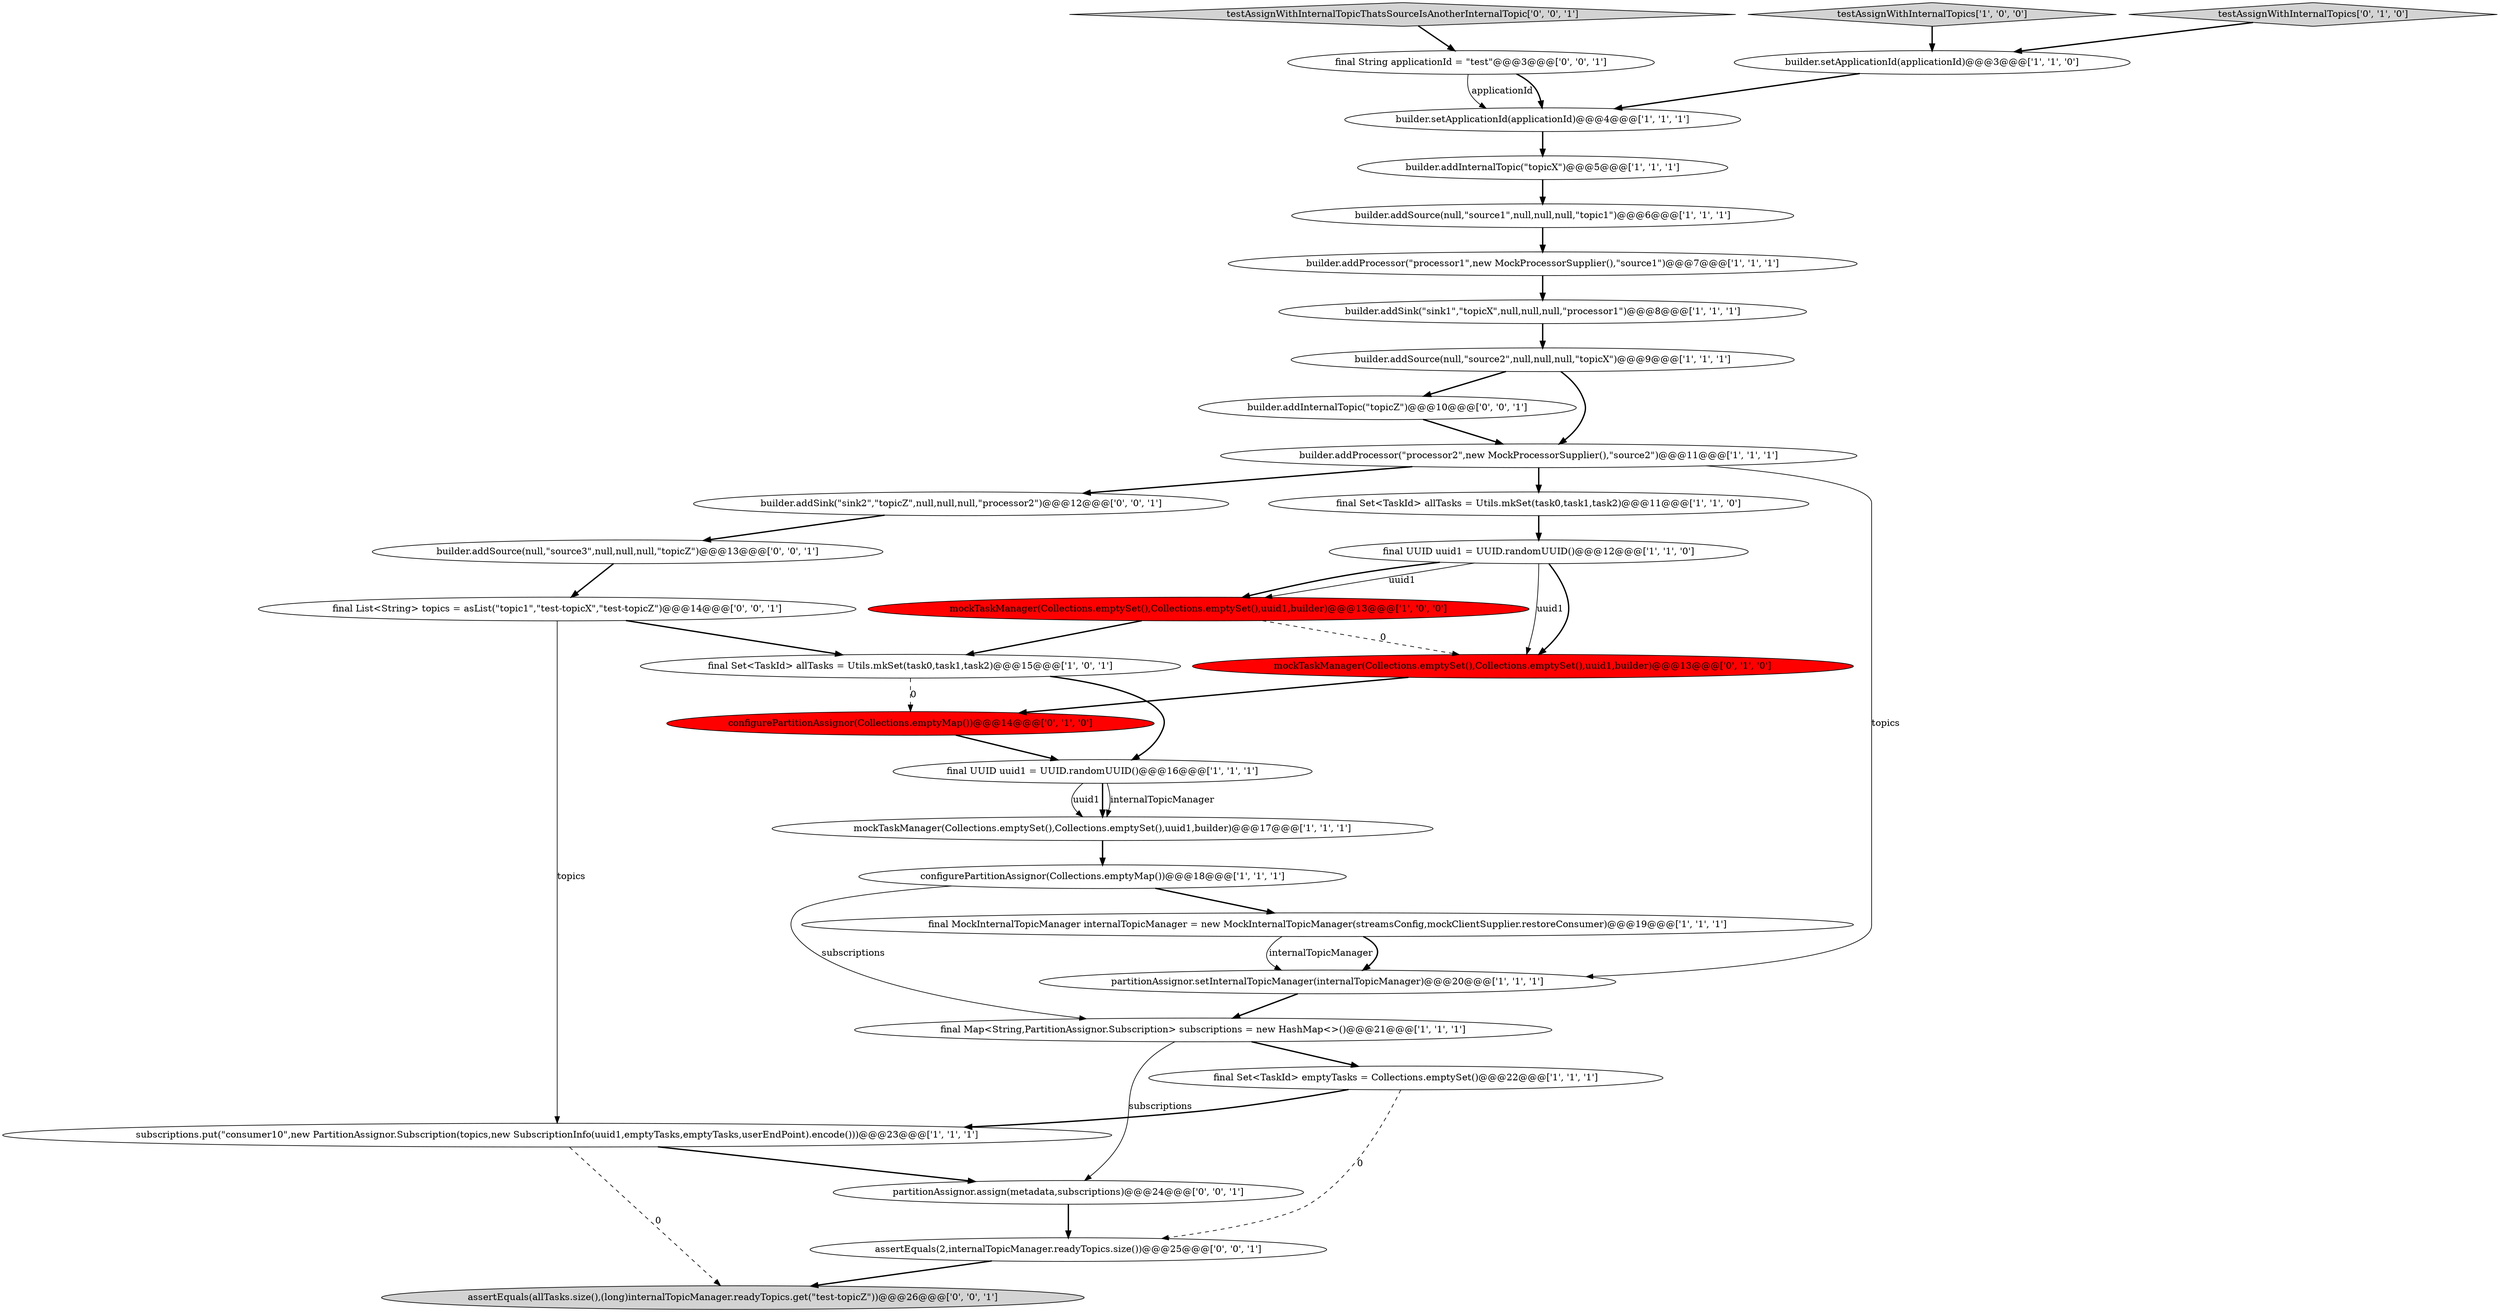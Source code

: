 digraph {
5 [style = filled, label = "final UUID uuid1 = UUID.randomUUID()@@@16@@@['1', '1', '1']", fillcolor = white, shape = ellipse image = "AAA0AAABBB1BBB"];
32 [style = filled, label = "final String applicationId = \"test\"@@@3@@@['0', '0', '1']", fillcolor = white, shape = ellipse image = "AAA0AAABBB3BBB"];
14 [style = filled, label = "builder.addInternalTopic(\"topicX\")@@@5@@@['1', '1', '1']", fillcolor = white, shape = ellipse image = "AAA0AAABBB1BBB"];
2 [style = filled, label = "builder.addSource(null,\"source1\",null,null,null,\"topic1\")@@@6@@@['1', '1', '1']", fillcolor = white, shape = ellipse image = "AAA0AAABBB1BBB"];
20 [style = filled, label = "final Set<TaskId> allTasks = Utils.mkSet(task0,task1,task2)@@@15@@@['1', '0', '1']", fillcolor = white, shape = ellipse image = "AAA0AAABBB1BBB"];
28 [style = filled, label = "builder.addInternalTopic(\"topicZ\")@@@10@@@['0', '0', '1']", fillcolor = white, shape = ellipse image = "AAA0AAABBB3BBB"];
24 [style = filled, label = "final List<String> topics = asList(\"topic1\",\"test-topicX\",\"test-topicZ\")@@@14@@@['0', '0', '1']", fillcolor = white, shape = ellipse image = "AAA0AAABBB3BBB"];
9 [style = filled, label = "mockTaskManager(Collections.emptySet(),Collections.emptySet(),uuid1,builder)@@@17@@@['1', '1', '1']", fillcolor = white, shape = ellipse image = "AAA0AAABBB1BBB"];
1 [style = filled, label = "subscriptions.put(\"consumer10\",new PartitionAssignor.Subscription(topics,new SubscriptionInfo(uuid1,emptyTasks,emptyTasks,userEndPoint).encode()))@@@23@@@['1', '1', '1']", fillcolor = white, shape = ellipse image = "AAA0AAABBB1BBB"];
19 [style = filled, label = "final Map<String,PartitionAssignor.Subscription> subscriptions = new HashMap<>()@@@21@@@['1', '1', '1']", fillcolor = white, shape = ellipse image = "AAA0AAABBB1BBB"];
23 [style = filled, label = "mockTaskManager(Collections.emptySet(),Collections.emptySet(),uuid1,builder)@@@13@@@['0', '1', '0']", fillcolor = red, shape = ellipse image = "AAA1AAABBB2BBB"];
16 [style = filled, label = "final Set<TaskId> allTasks = Utils.mkSet(task0,task1,task2)@@@11@@@['1', '1', '0']", fillcolor = white, shape = ellipse image = "AAA0AAABBB1BBB"];
12 [style = filled, label = "mockTaskManager(Collections.emptySet(),Collections.emptySet(),uuid1,builder)@@@13@@@['1', '0', '0']", fillcolor = red, shape = ellipse image = "AAA1AAABBB1BBB"];
21 [style = filled, label = "testAssignWithInternalTopics['0', '1', '0']", fillcolor = lightgray, shape = diamond image = "AAA0AAABBB2BBB"];
29 [style = filled, label = "builder.addSource(null,\"source3\",null,null,null,\"topicZ\")@@@13@@@['0', '0', '1']", fillcolor = white, shape = ellipse image = "AAA0AAABBB3BBB"];
3 [style = filled, label = "builder.addSink(\"sink1\",\"topicX\",null,null,null,\"processor1\")@@@8@@@['1', '1', '1']", fillcolor = white, shape = ellipse image = "AAA0AAABBB1BBB"];
27 [style = filled, label = "builder.addSink(\"sink2\",\"topicZ\",null,null,null,\"processor2\")@@@12@@@['0', '0', '1']", fillcolor = white, shape = ellipse image = "AAA0AAABBB3BBB"];
31 [style = filled, label = "testAssignWithInternalTopicThatsSourceIsAnotherInternalTopic['0', '0', '1']", fillcolor = lightgray, shape = diamond image = "AAA0AAABBB3BBB"];
6 [style = filled, label = "testAssignWithInternalTopics['1', '0', '0']", fillcolor = lightgray, shape = diamond image = "AAA0AAABBB1BBB"];
11 [style = filled, label = "builder.setApplicationId(applicationId)@@@4@@@['1', '1', '1']", fillcolor = white, shape = ellipse image = "AAA0AAABBB1BBB"];
13 [style = filled, label = "final Set<TaskId> emptyTasks = Collections.emptySet()@@@22@@@['1', '1', '1']", fillcolor = white, shape = ellipse image = "AAA0AAABBB1BBB"];
25 [style = filled, label = "assertEquals(allTasks.size(),(long)internalTopicManager.readyTopics.get(\"test-topicZ\"))@@@26@@@['0', '0', '1']", fillcolor = lightgray, shape = ellipse image = "AAA0AAABBB3BBB"];
10 [style = filled, label = "partitionAssignor.setInternalTopicManager(internalTopicManager)@@@20@@@['1', '1', '1']", fillcolor = white, shape = ellipse image = "AAA0AAABBB1BBB"];
7 [style = filled, label = "builder.addProcessor(\"processor1\",new MockProcessorSupplier(),\"source1\")@@@7@@@['1', '1', '1']", fillcolor = white, shape = ellipse image = "AAA0AAABBB1BBB"];
0 [style = filled, label = "configurePartitionAssignor(Collections.emptyMap())@@@18@@@['1', '1', '1']", fillcolor = white, shape = ellipse image = "AAA0AAABBB1BBB"];
30 [style = filled, label = "assertEquals(2,internalTopicManager.readyTopics.size())@@@25@@@['0', '0', '1']", fillcolor = white, shape = ellipse image = "AAA0AAABBB3BBB"];
22 [style = filled, label = "configurePartitionAssignor(Collections.emptyMap())@@@14@@@['0', '1', '0']", fillcolor = red, shape = ellipse image = "AAA1AAABBB2BBB"];
26 [style = filled, label = "partitionAssignor.assign(metadata,subscriptions)@@@24@@@['0', '0', '1']", fillcolor = white, shape = ellipse image = "AAA0AAABBB3BBB"];
18 [style = filled, label = "builder.addSource(null,\"source2\",null,null,null,\"topicX\")@@@9@@@['1', '1', '1']", fillcolor = white, shape = ellipse image = "AAA0AAABBB1BBB"];
8 [style = filled, label = "builder.addProcessor(\"processor2\",new MockProcessorSupplier(),\"source2\")@@@11@@@['1', '1', '1']", fillcolor = white, shape = ellipse image = "AAA0AAABBB1BBB"];
15 [style = filled, label = "builder.setApplicationId(applicationId)@@@3@@@['1', '1', '0']", fillcolor = white, shape = ellipse image = "AAA0AAABBB1BBB"];
17 [style = filled, label = "final MockInternalTopicManager internalTopicManager = new MockInternalTopicManager(streamsConfig,mockClientSupplier.restoreConsumer)@@@19@@@['1', '1', '1']", fillcolor = white, shape = ellipse image = "AAA0AAABBB1BBB"];
4 [style = filled, label = "final UUID uuid1 = UUID.randomUUID()@@@12@@@['1', '1', '0']", fillcolor = white, shape = ellipse image = "AAA0AAABBB1BBB"];
17->10 [style = bold, label=""];
8->16 [style = bold, label=""];
0->19 [style = solid, label="subscriptions"];
12->23 [style = dashed, label="0"];
9->0 [style = bold, label=""];
5->9 [style = bold, label=""];
11->14 [style = bold, label=""];
0->17 [style = bold, label=""];
31->32 [style = bold, label=""];
10->19 [style = bold, label=""];
21->15 [style = bold, label=""];
12->20 [style = bold, label=""];
24->1 [style = solid, label="topics"];
30->25 [style = bold, label=""];
32->11 [style = solid, label="applicationId"];
4->23 [style = solid, label="uuid1"];
1->26 [style = bold, label=""];
22->5 [style = bold, label=""];
18->28 [style = bold, label=""];
7->3 [style = bold, label=""];
6->15 [style = bold, label=""];
13->1 [style = bold, label=""];
20->5 [style = bold, label=""];
26->30 [style = bold, label=""];
3->18 [style = bold, label=""];
24->20 [style = bold, label=""];
19->26 [style = solid, label="subscriptions"];
23->22 [style = bold, label=""];
15->11 [style = bold, label=""];
19->13 [style = bold, label=""];
5->9 [style = solid, label="internalTopicManager"];
8->10 [style = solid, label="topics"];
28->8 [style = bold, label=""];
20->22 [style = dashed, label="0"];
4->12 [style = solid, label="uuid1"];
4->12 [style = bold, label=""];
14->2 [style = bold, label=""];
18->8 [style = bold, label=""];
17->10 [style = solid, label="internalTopicManager"];
2->7 [style = bold, label=""];
27->29 [style = bold, label=""];
16->4 [style = bold, label=""];
5->9 [style = solid, label="uuid1"];
1->25 [style = dashed, label="0"];
29->24 [style = bold, label=""];
32->11 [style = bold, label=""];
8->27 [style = bold, label=""];
13->30 [style = dashed, label="0"];
4->23 [style = bold, label=""];
}
